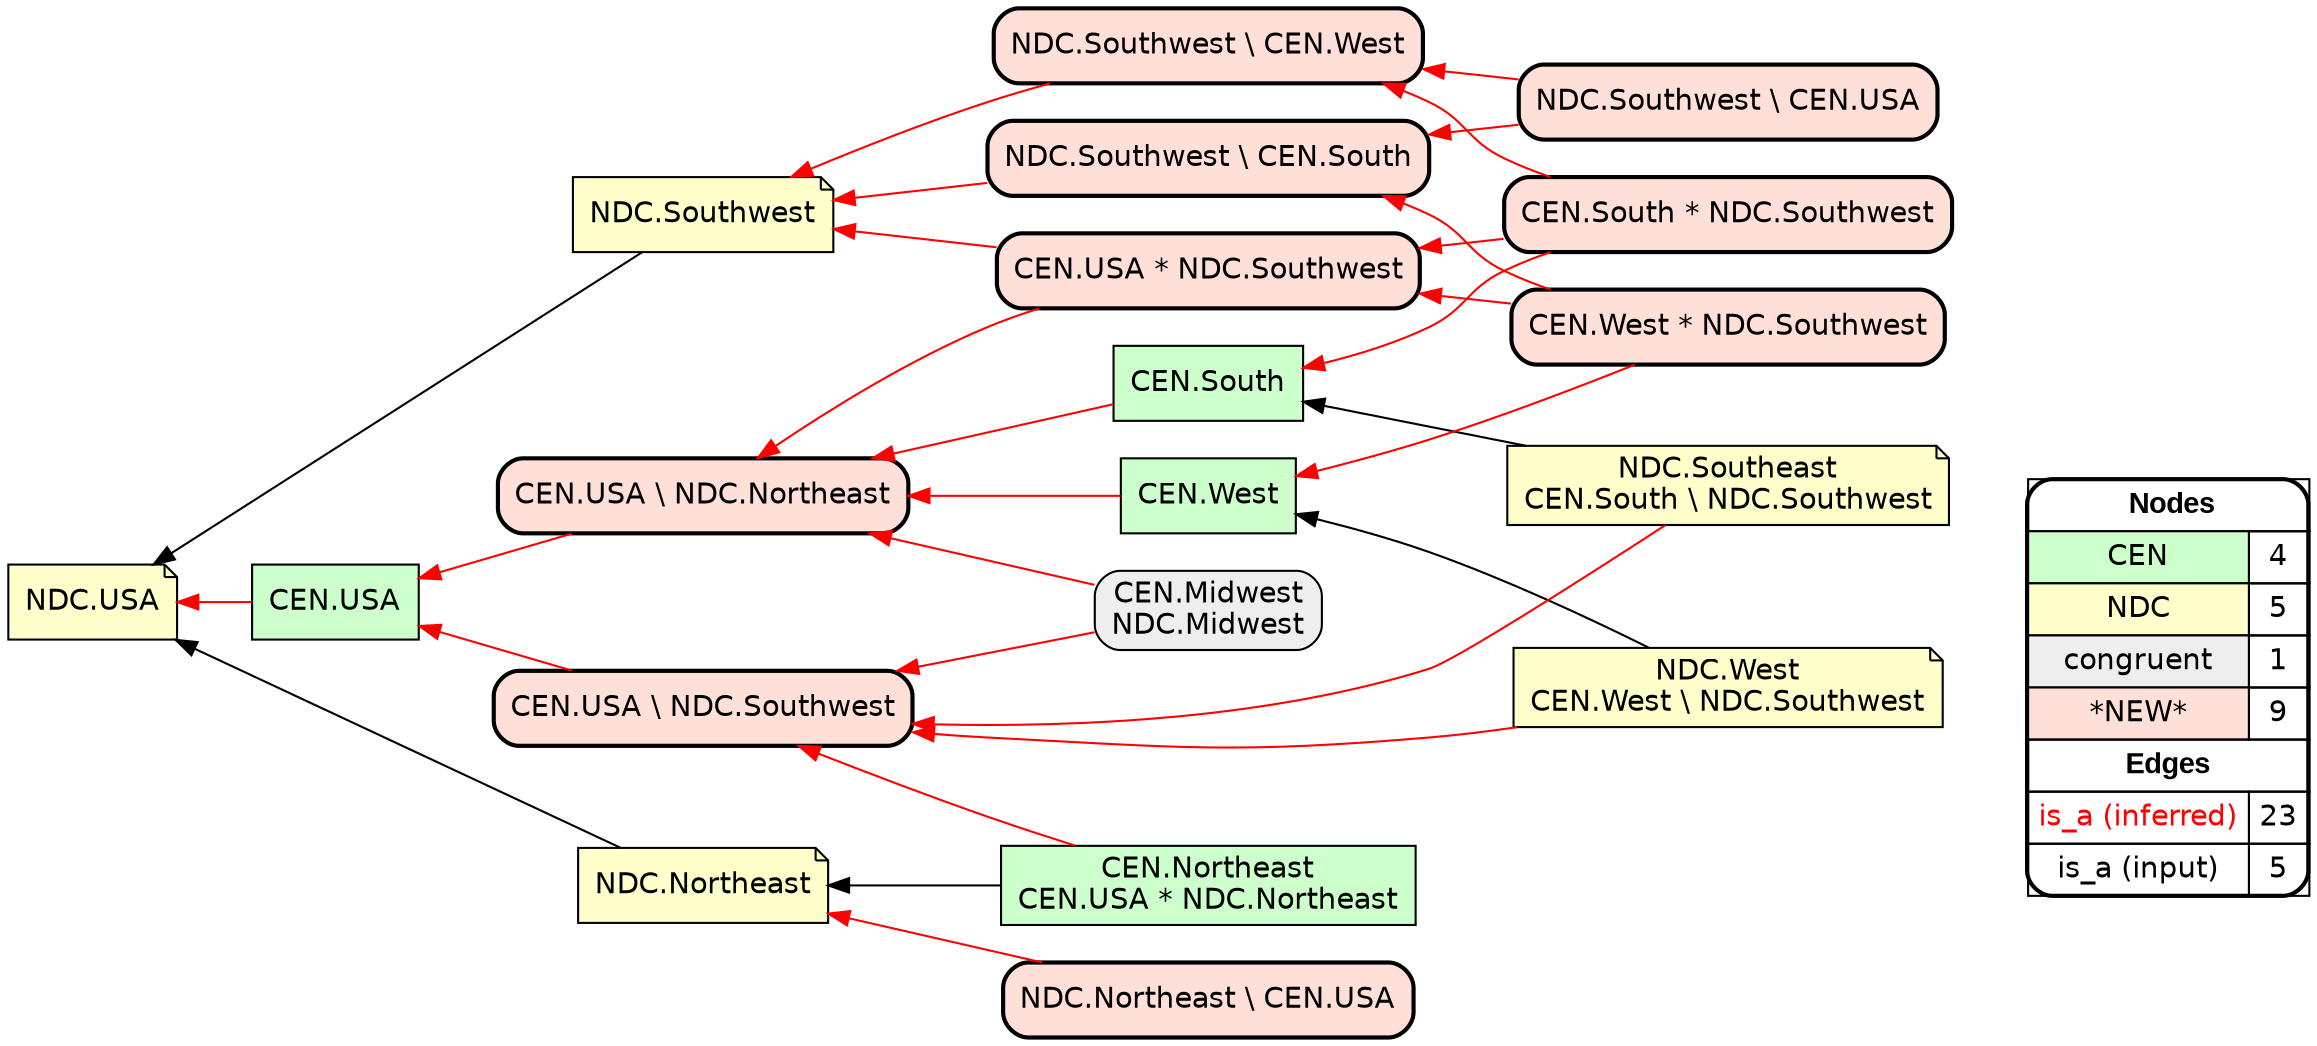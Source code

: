 digraph{
rankdir=RL
node[shape=box style=filled fillcolor="#CCFFCC" fontname="helvetica"] 
"CEN.USA"
"CEN.West"
"CEN.South"
"CEN.Northeast\nCEN.USA * NDC.Northeast"
node[shape=note style=filled fillcolor="#FFFFCC" fontname="helvetica"] 
"NDC.West\nCEN.West \\ NDC.Southwest"
"NDC.Southwest"
"NDC.Southeast\nCEN.South \\ NDC.Southwest"
"NDC.Northeast"
"NDC.USA"
node[shape=box style="filled,rounded" fillcolor="#EEEEEE" fontname="helvetica"] 
"CEN.Midwest\nNDC.Midwest"
node[shape=box style="filled,rounded,bold" fillcolor="#FFE0D8" fontname="helvetica"] 
"NDC.Southwest \\ CEN.USA"
"CEN.West * NDC.Southwest"
"NDC.Southwest \\ CEN.South"
"CEN.USA * NDC.Southwest"
"CEN.South * NDC.Southwest"
"NDC.Southwest \\ CEN.West"
"CEN.USA \\ NDC.Southwest"
"CEN.USA \\ NDC.Northeast"
"NDC.Northeast \\ CEN.USA"
edge[arrowhead=normal style=dotted color="#000000" constraint=true penwidth=1]
edge[arrowhead=normal style=solid color="#FF0000" constraint=true penwidth=1]
"CEN.USA * NDC.Southwest" -> "NDC.Southwest"
"CEN.South * NDC.Southwest" -> "NDC.Southwest \\ CEN.West"
"NDC.Southwest \\ CEN.West" -> "NDC.Southwest"
"CEN.Northeast\nCEN.USA * NDC.Northeast" -> "CEN.USA \\ NDC.Southwest"
"CEN.Midwest\nNDC.Midwest" -> "CEN.USA \\ NDC.Southwest"
"CEN.South * NDC.Southwest" -> "CEN.South"
"CEN.West" -> "CEN.USA \\ NDC.Northeast"
"CEN.West * NDC.Southwest" -> "NDC.Southwest \\ CEN.South"
"CEN.USA \\ NDC.Southwest" -> "CEN.USA"
"CEN.Midwest\nNDC.Midwest" -> "CEN.USA \\ NDC.Northeast"
"CEN.USA \\ NDC.Northeast" -> "CEN.USA"
"NDC.Southwest \\ CEN.South" -> "NDC.Southwest"
"CEN.South * NDC.Southwest" -> "CEN.USA * NDC.Southwest"
"CEN.South" -> "CEN.USA \\ NDC.Northeast"
"NDC.Southwest \\ CEN.USA" -> "NDC.Southwest \\ CEN.South"
"CEN.West * NDC.Southwest" -> "CEN.West"
"NDC.West\nCEN.West \\ NDC.Southwest" -> "CEN.USA \\ NDC.Southwest"
"NDC.Northeast \\ CEN.USA" -> "NDC.Northeast"
"CEN.West * NDC.Southwest" -> "CEN.USA * NDC.Southwest"
"CEN.USA * NDC.Southwest" -> "CEN.USA \\ NDC.Northeast"
"CEN.USA" -> "NDC.USA"
"NDC.Southeast\nCEN.South \\ NDC.Southwest" -> "CEN.USA \\ NDC.Southwest"
"NDC.Southwest \\ CEN.USA" -> "NDC.Southwest \\ CEN.West"
edge[arrowhead=normal style=solid color="#000000" constraint=true penwidth=1]
"NDC.Southwest" -> "NDC.USA"
"NDC.Southeast\nCEN.South \\ NDC.Southwest" -> "CEN.South"
"CEN.Northeast\nCEN.USA * NDC.Northeast" -> "NDC.Northeast"
"NDC.West\nCEN.West \\ NDC.Southwest" -> "CEN.West"
"NDC.Northeast" -> "NDC.USA"
node[shape=box] 
{rank=source Legend [fillcolor= white margin=0 label=< 
 <TABLE BORDER="0" CELLBORDER="1" CELLSPACING="0" CELLPADDING="4"> 
<TR> <TD COLSPAN="2"><font face="Arial Black"> Nodes</font></TD> </TR> 
<TR> 
 <TD bgcolor="#CCFFCC" fontname="helvetica">CEN</TD> 
 <TD>4</TD> 
 </TR> 
<TR> 
 <TD bgcolor="#FFFFCC" fontname="helvetica">NDC</TD> 
 <TD>5</TD> 
 </TR> 
<TR> 
 <TD bgcolor="#EEEEEE" fontname="helvetica">congruent</TD> 
 <TD>1</TD> 
 </TR> 
<TR> 
 <TD bgcolor="#FFE0D8" fontname="helvetica">*NEW*</TD> 
 <TD>9</TD> 
 </TR> 
<TR> <TD COLSPAN="2"><font face = "Arial Black"> Edges </font></TD> </TR> 
<TR> 
 <TD><font color ="#FF0000">is_a (inferred)</font></TD><TD>23</TD>
</TR>
<TR> 
 <TD><font color ="#000000">is_a (input)</font></TD><TD>5</TD>
</TR>
</TABLE> 
 >] } 
}
